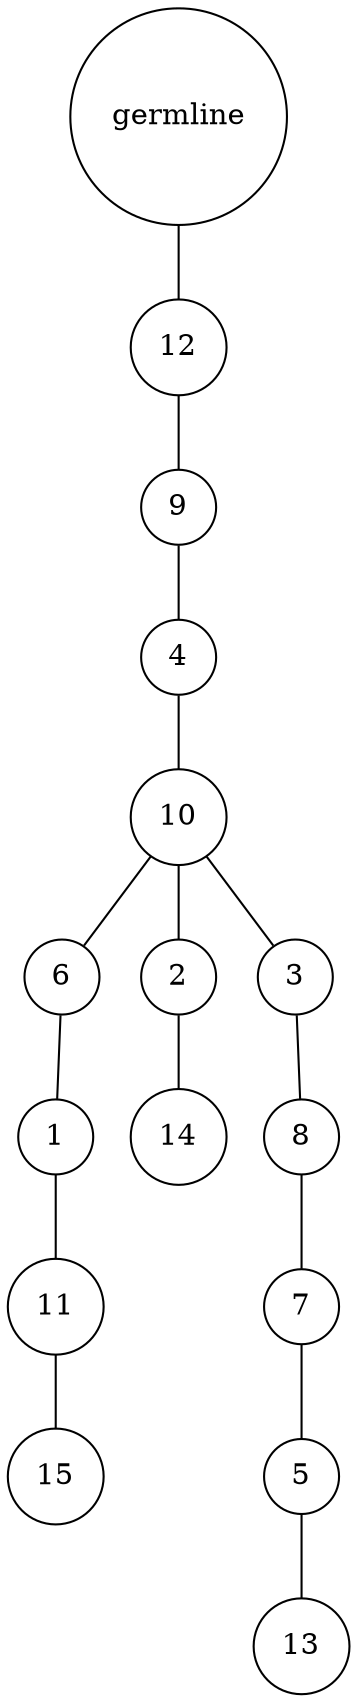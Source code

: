graph {
	rankdir=UD;
	splines=line;
	node [shape=circle]
	"0x7f1ede2bee20" [label="germline"];
	"0x7f1ede2bee50" [label="12"];
	"0x7f1ede2bee20" -- "0x7f1ede2bee50" ;
	"0x7f1ede2bee80" [label="9"];
	"0x7f1ede2bee50" -- "0x7f1ede2bee80" ;
	"0x7f1ede2beeb0" [label="4"];
	"0x7f1ede2bee80" -- "0x7f1ede2beeb0" ;
	"0x7f1ede2beee0" [label="10"];
	"0x7f1ede2beeb0" -- "0x7f1ede2beee0" ;
	"0x7f1ede2bef10" [label="6"];
	"0x7f1ede2beee0" -- "0x7f1ede2bef10" ;
	"0x7f1ede2bef40" [label="1"];
	"0x7f1ede2bef10" -- "0x7f1ede2bef40" ;
	"0x7f1ede2bef70" [label="11"];
	"0x7f1ede2bef40" -- "0x7f1ede2bef70" ;
	"0x7f1ede2befa0" [label="15"];
	"0x7f1ede2bef70" -- "0x7f1ede2befa0" ;
	"0x7f1ede2befd0" [label="2"];
	"0x7f1ede2beee0" -- "0x7f1ede2befd0" ;
	"0x7f1f08ecc040" [label="14"];
	"0x7f1ede2befd0" -- "0x7f1f08ecc040" ;
	"0x7f1f08ecc070" [label="3"];
	"0x7f1ede2beee0" -- "0x7f1f08ecc070" ;
	"0x7f1f08ecc0a0" [label="8"];
	"0x7f1f08ecc070" -- "0x7f1f08ecc0a0" ;
	"0x7f1f08ecc0d0" [label="7"];
	"0x7f1f08ecc0a0" -- "0x7f1f08ecc0d0" ;
	"0x7f1f08ecc100" [label="5"];
	"0x7f1f08ecc0d0" -- "0x7f1f08ecc100" ;
	"0x7f1f08ecc130" [label="13"];
	"0x7f1f08ecc100" -- "0x7f1f08ecc130" ;
}

